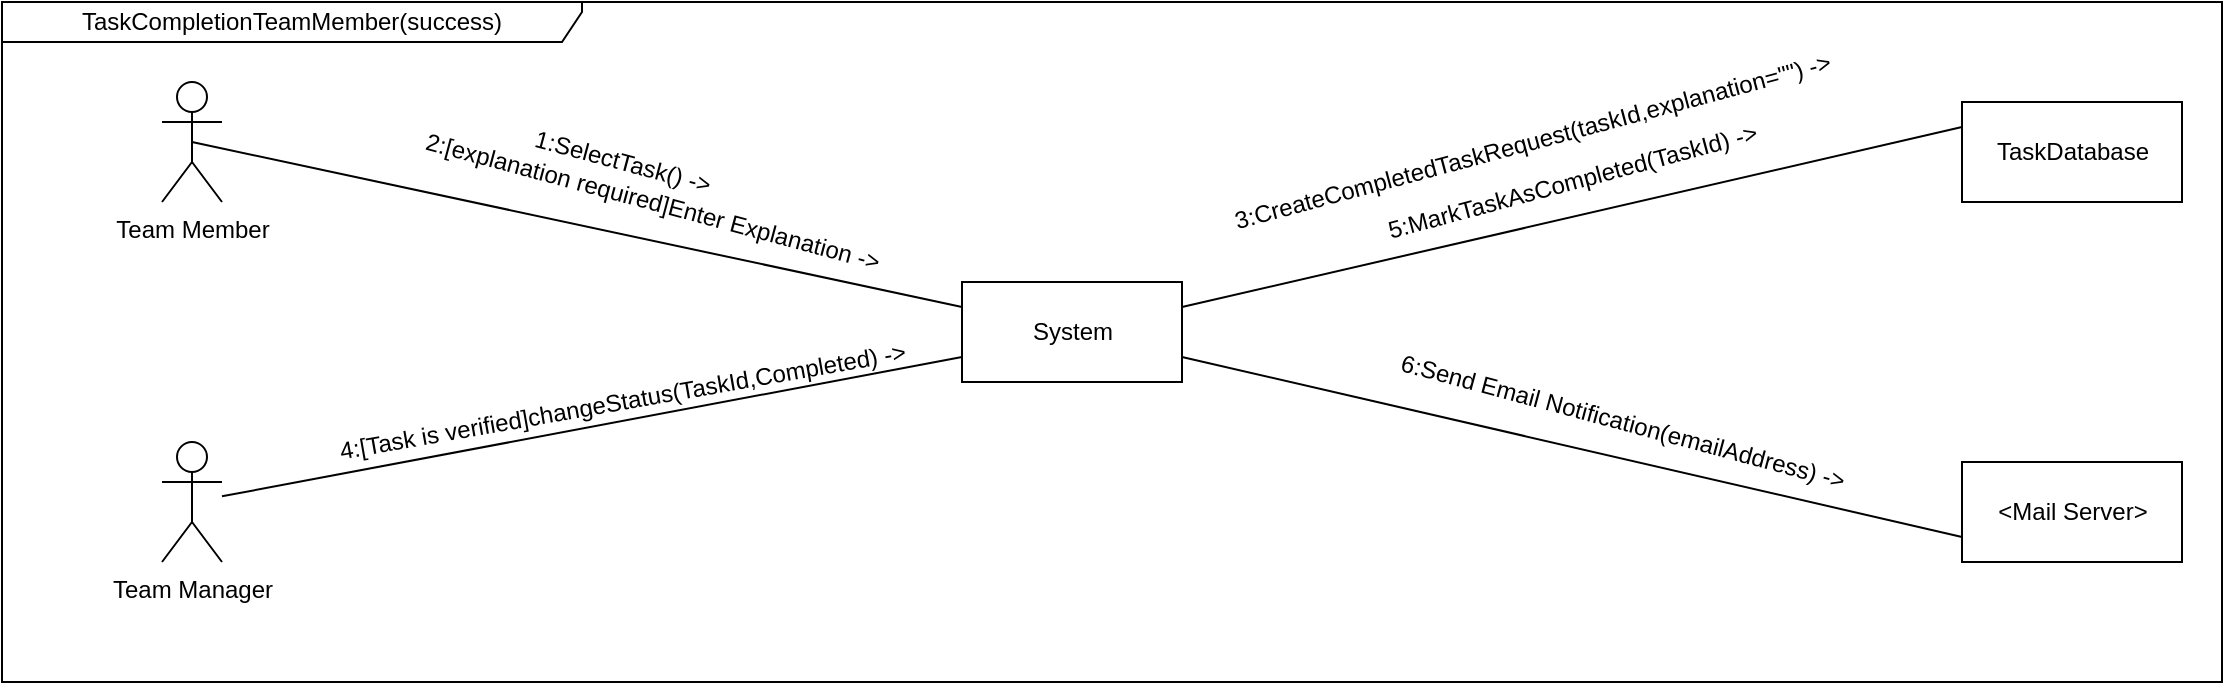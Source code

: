 <mxfile version="14.8.0" type="device"><diagram id="mp5cb6AQylX7WMm3wYo0" name="Page-1"><mxGraphModel dx="11231" dy="689" grid="1" gridSize="10" guides="1" tooltips="1" connect="1" arrows="1" fold="1" page="1" pageScale="1" pageWidth="10000" pageHeight="10000" math="0" shadow="0"><root><mxCell id="0"/><mxCell id="1" parent="0"/><mxCell id="HjrkHAz7Zl8j3zhjZxki-1" value="Team Member" style="shape=umlActor;verticalLabelPosition=bottom;verticalAlign=top;html=1;outlineConnect=0;" vertex="1" parent="1"><mxGeometry x="-70" y="70" width="30" height="60" as="geometry"/></mxCell><mxCell id="HjrkHAz7Zl8j3zhjZxki-2" value="Team Manager&lt;br&gt;" style="shape=umlActor;verticalLabelPosition=bottom;verticalAlign=top;html=1;outlineConnect=0;" vertex="1" parent="1"><mxGeometry x="-70" y="250" width="30" height="60" as="geometry"/></mxCell><mxCell id="HjrkHAz7Zl8j3zhjZxki-3" value="System&lt;br&gt;" style="html=1;" vertex="1" parent="1"><mxGeometry x="330" y="170" width="110" height="50" as="geometry"/></mxCell><mxCell id="HjrkHAz7Zl8j3zhjZxki-4" value="&amp;lt;Mail Server&amp;gt;" style="html=1;" vertex="1" parent="1"><mxGeometry x="830" y="260" width="110" height="50" as="geometry"/></mxCell><mxCell id="HjrkHAz7Zl8j3zhjZxki-5" value="TaskDatabase" style="html=1;" vertex="1" parent="1"><mxGeometry x="830" y="80" width="110" height="50" as="geometry"/></mxCell><mxCell id="HjrkHAz7Zl8j3zhjZxki-6" value="" style="endArrow=none;html=1;entryX=0;entryY=0.25;entryDx=0;entryDy=0;exitX=1;exitY=0.25;exitDx=0;exitDy=0;endFill=0;" edge="1" parent="1" source="HjrkHAz7Zl8j3zhjZxki-3" target="HjrkHAz7Zl8j3zhjZxki-5"><mxGeometry width="50" height="50" relative="1" as="geometry"><mxPoint x="410" y="270" as="sourcePoint"/><mxPoint x="460" y="220" as="targetPoint"/></mxGeometry></mxCell><mxCell id="HjrkHAz7Zl8j3zhjZxki-7" value="" style="endArrow=none;html=1;entryX=0;entryY=0.75;entryDx=0;entryDy=0;exitX=1;exitY=0.75;exitDx=0;exitDy=0;endFill=0;" edge="1" parent="1" source="HjrkHAz7Zl8j3zhjZxki-3" target="HjrkHAz7Zl8j3zhjZxki-4"><mxGeometry width="50" height="50" relative="1" as="geometry"><mxPoint x="500" y="260" as="sourcePoint"/><mxPoint x="550" y="210" as="targetPoint"/></mxGeometry></mxCell><mxCell id="HjrkHAz7Zl8j3zhjZxki-8" value="" style="endArrow=none;html=1;entryX=0;entryY=0.25;entryDx=0;entryDy=0;exitX=0.5;exitY=0.5;exitDx=0;exitDy=0;exitPerimeter=0;endFill=0;" edge="1" parent="1" source="HjrkHAz7Zl8j3zhjZxki-1" target="HjrkHAz7Zl8j3zhjZxki-3"><mxGeometry width="50" height="50" relative="1" as="geometry"><mxPoint x="150" y="130" as="sourcePoint"/><mxPoint x="200" y="80" as="targetPoint"/></mxGeometry></mxCell><mxCell id="HjrkHAz7Zl8j3zhjZxki-9" value="" style="endArrow=none;html=1;entryX=0;entryY=0.75;entryDx=0;entryDy=0;endFill=0;" edge="1" parent="1" source="HjrkHAz7Zl8j3zhjZxki-2" target="HjrkHAz7Zl8j3zhjZxki-3"><mxGeometry width="50" height="50" relative="1" as="geometry"><mxPoint x="180" y="300" as="sourcePoint"/><mxPoint x="230" y="250" as="targetPoint"/></mxGeometry></mxCell><mxCell id="HjrkHAz7Zl8j3zhjZxki-10" value="1:SelectTask() -&amp;gt;" style="text;html=1;align=center;verticalAlign=middle;resizable=0;points=[];autosize=1;strokeColor=none;rotation=15;" vertex="1" parent="1"><mxGeometry x="105" y="100" width="110" height="20" as="geometry"/></mxCell><mxCell id="HjrkHAz7Zl8j3zhjZxki-11" value="2:[explanation required]Enter Explanation -&amp;gt;" style="text;html=1;align=center;verticalAlign=middle;resizable=0;points=[];autosize=1;strokeColor=none;rotation=15;" vertex="1" parent="1"><mxGeometry x="50" y="120" width="250" height="20" as="geometry"/></mxCell><mxCell id="HjrkHAz7Zl8j3zhjZxki-12" value="3:CreateCompletedTaskRequest(taskId,explanation=&quot;&quot;) -&amp;gt;" style="text;html=1;align=center;verticalAlign=middle;resizable=0;points=[];autosize=1;strokeColor=none;rotation=345;" vertex="1" parent="1"><mxGeometry x="455" y="90" width="320" height="20" as="geometry"/></mxCell><mxCell id="HjrkHAz7Zl8j3zhjZxki-13" value="4:[Task is verified]changeStatus(TaskId,Completed) -&amp;gt;" style="text;html=1;align=center;verticalAlign=middle;resizable=0;points=[];autosize=1;strokeColor=none;rotation=-10;" vertex="1" parent="1"><mxGeometry x="10" y="220" width="300" height="20" as="geometry"/></mxCell><mxCell id="HjrkHAz7Zl8j3zhjZxki-14" value="6:Send Email Notification(emailAddress) -&amp;gt;" style="text;html=1;align=center;verticalAlign=middle;resizable=0;points=[];autosize=1;strokeColor=none;rotation=15;" vertex="1" parent="1"><mxGeometry x="540" y="230" width="240" height="20" as="geometry"/></mxCell><mxCell id="HjrkHAz7Zl8j3zhjZxki-15" value="5:MarkTaskAsCompleted(TaskId) -&amp;gt;" style="text;html=1;align=center;verticalAlign=middle;resizable=0;points=[];autosize=1;strokeColor=none;rotation=-15;" vertex="1" parent="1"><mxGeometry x="530" y="110" width="210" height="20" as="geometry"/></mxCell><mxCell id="HjrkHAz7Zl8j3zhjZxki-16" value="TaskCompletionTeamMember(success)" style="shape=umlFrame;whiteSpace=wrap;html=1;width=290;height=20;" vertex="1" parent="1"><mxGeometry x="-150" y="30" width="1110" height="340" as="geometry"/></mxCell></root></mxGraphModel></diagram></mxfile>
